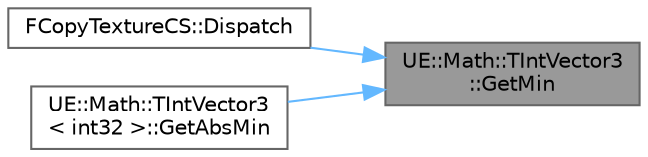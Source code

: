 digraph "UE::Math::TIntVector3::GetMin"
{
 // INTERACTIVE_SVG=YES
 // LATEX_PDF_SIZE
  bgcolor="transparent";
  edge [fontname=Helvetica,fontsize=10,labelfontname=Helvetica,labelfontsize=10];
  node [fontname=Helvetica,fontsize=10,shape=box,height=0.2,width=0.4];
  rankdir="RL";
  Node1 [id="Node000001",label="UE::Math::TIntVector3\l::GetMin",height=0.2,width=0.4,color="gray40", fillcolor="grey60", style="filled", fontcolor="black",tooltip="Gets the minimum value in the vector."];
  Node1 -> Node2 [id="edge1_Node000001_Node000002",dir="back",color="steelblue1",style="solid",tooltip=" "];
  Node2 [id="Node000002",label="FCopyTextureCS::Dispatch",height=0.2,width=0.4,color="grey40", fillcolor="white", style="filled",URL="$d0/d59/classFCopyTextureCS.html#a2b1d91e0296eb10d58bb417419818109",tooltip=" "];
  Node1 -> Node3 [id="edge2_Node000001_Node000003",dir="back",color="steelblue1",style="solid",tooltip=" "];
  Node3 [id="Node000003",label="UE::Math::TIntVector3\l\< int32 \>::GetAbsMin",height=0.2,width=0.4,color="grey40", fillcolor="white", style="filled",URL="$d7/de1/structUE_1_1Math_1_1TIntVector3.html#a00d82361c0825a3deebc934180a2c985",tooltip=" "];
}
